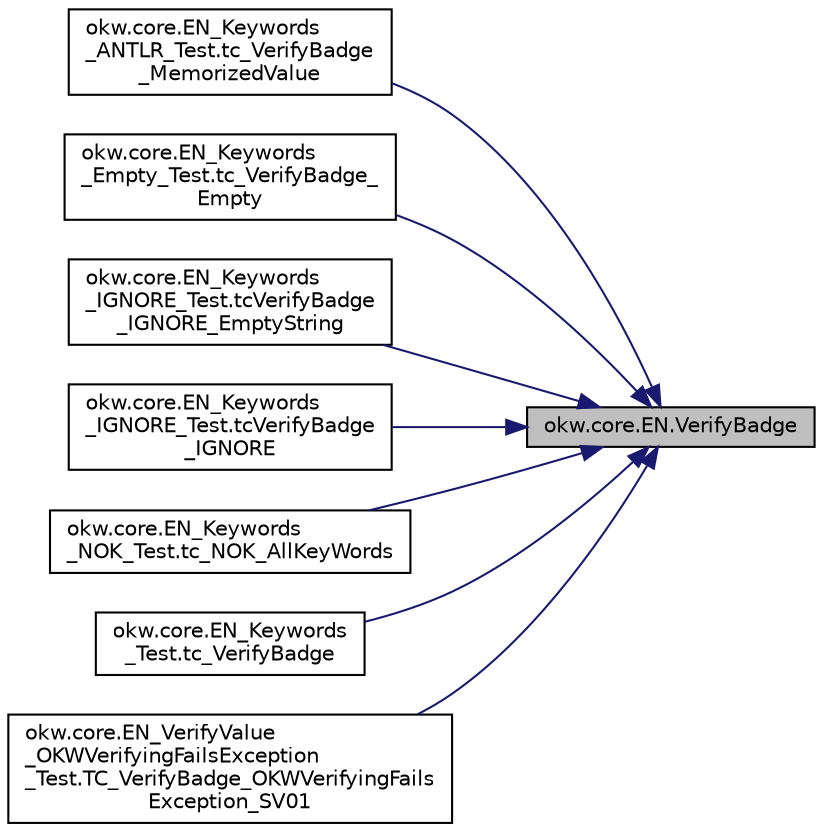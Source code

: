 digraph "okw.core.EN.VerifyBadge"
{
 // INTERACTIVE_SVG=YES
 // LATEX_PDF_SIZE
  edge [fontname="Helvetica",fontsize="10",labelfontname="Helvetica",labelfontsize="10"];
  node [fontname="Helvetica",fontsize="10",shape=record];
  rankdir="RL";
  Node3286 [label="okw.core.EN.VerifyBadge",height=0.2,width=0.4,color="black", fillcolor="grey75", style="filled", fontcolor="black",tooltip="Überprüft den Badge des Objektes ."];
  Node3286 -> Node3287 [dir="back",color="midnightblue",fontsize="10",style="solid",fontname="Helvetica"];
  Node3287 [label="okw.core.EN_Keywords\l_ANTLR_Test.tc_VerifyBadge\l_MemorizedValue",height=0.2,width=0.4,color="black", fillcolor="white", style="filled",URL="$classokw_1_1core_1_1_e_n___keywords___a_n_t_l_r___test.html#a54243da38e7f31b496f9413a4b238e19",tooltip=" "];
  Node3286 -> Node3288 [dir="back",color="midnightblue",fontsize="10",style="solid",fontname="Helvetica"];
  Node3288 [label="okw.core.EN_Keywords\l_Empty_Test.tc_VerifyBadge_\lEmpty",height=0.2,width=0.4,color="black", fillcolor="white", style="filled",URL="$classokw_1_1core_1_1_e_n___keywords___empty___test.html#adf4e014dad4eb7e14117ecf0b9819a61",tooltip="Prüft \"${EMPTY}\" für das Schlüsslewort VerifyBadge(string,string)"];
  Node3286 -> Node3289 [dir="back",color="midnightblue",fontsize="10",style="solid",fontname="Helvetica"];
  Node3289 [label="okw.core.EN_Keywords\l_IGNORE_Test.tcVerifyBadge\l_IGNORE_EmptyString",height=0.2,width=0.4,color="black", fillcolor="white", style="filled",URL="$classokw_1_1core_1_1_e_n___keywords___i_g_n_o_r_e___test.html#a7e466d22a1777038bf749ddac487c968",tooltip="Prüft ob das Schlüsselwort VerifyLabel( FN, \"\" ) nicht ausgeführt wird."];
  Node3286 -> Node3290 [dir="back",color="midnightblue",fontsize="10",style="solid",fontname="Helvetica"];
  Node3290 [label="okw.core.EN_Keywords\l_IGNORE_Test.tcVerifyBadge\l_IGNORE",height=0.2,width=0.4,color="black", fillcolor="white", style="filled",URL="$classokw_1_1core_1_1_e_n___keywords___i_g_n_o_r_e___test.html#a2532dfa7894ff84744eb0529c5186f5a",tooltip="Prüft ob das Schlüsselwort VerifyVerifyBadge( FN, \"${IGNORE}\" ) nicht ausgeführt wird."];
  Node3286 -> Node3291 [dir="back",color="midnightblue",fontsize="10",style="solid",fontname="Helvetica"];
  Node3291 [label="okw.core.EN_Keywords\l_NOK_Test.tc_NOK_AllKeyWords",height=0.2,width=0.4,color="black", fillcolor="white", style="filled",URL="$classokw_1_1core_1_1_e_n___keywords___n_o_k___test.html#a81a960a2341dfb0e27da7871291c84dc",tooltip="Prüft methoden aufruf für einen einfachen Click."];
  Node3286 -> Node3292 [dir="back",color="midnightblue",fontsize="10",style="solid",fontname="Helvetica"];
  Node3292 [label="okw.core.EN_Keywords\l_Test.tc_VerifyBadge",height=0.2,width=0.4,color="black", fillcolor="white", style="filled",URL="$classokw_1_1core_1_1_e_n___keywords___test.html#a99e3b8b468e9a49cbdc4fdd7cfe89ac5",tooltip="\"Normaler\" Testfall für das Schlüsselwort EN.VerifyBadge(String,String)."];
  Node3286 -> Node3293 [dir="back",color="midnightblue",fontsize="10",style="solid",fontname="Helvetica"];
  Node3293 [label="okw.core.EN_VerifyValue\l_OKWVerifyingFailsException\l_Test.TC_VerifyBadge_OKWVerifyingFails\lException_SV01",height=0.2,width=0.4,color="black", fillcolor="white", style="filled",URL="$classokw_1_1core_1_1_e_n___verify_value___o_k_w_verifying_fails_exception___test.html#abd6e687e5304baa03c092206b7ba51ee",tooltip="Test auf das fehlerwerfen von VerifyBadge."];
}

